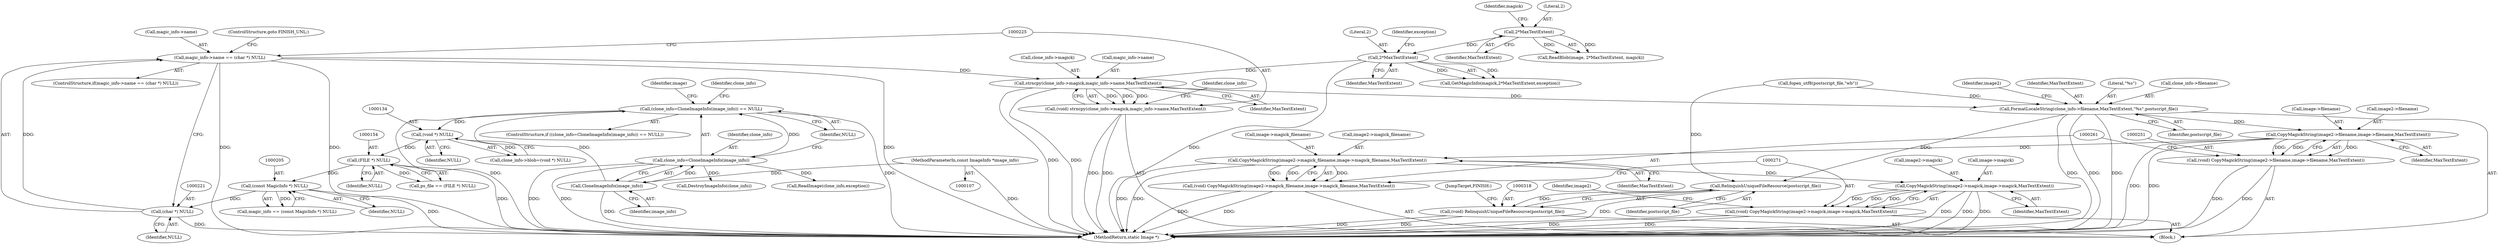 digraph "0_ImageMagick_d23beebe7b1179fb75db1e85fbca3100e49593d9@API" {
"1000226" [label="(Call,strncpy(clone_info->magick,magic_info->name,MaxTextExtent))"];
"1000216" [label="(Call,magic_info->name == (char *) NULL)"];
"1000220" [label="(Call,(char *) NULL)"];
"1000204" [label="(Call,(const MagicInfo *) NULL)"];
"1000153" [label="(Call,(FILE *) NULL)"];
"1000133" [label="(Call,(void *) NULL)"];
"1000121" [label="(Call,(clone_info=CloneImageInfo(image_info)) == NULL)"];
"1000122" [label="(Call,clone_info=CloneImageInfo(image_info))"];
"1000124" [label="(Call,CloneImageInfo(image_info))"];
"1000109" [label="(MethodParameterIn,const ImageInfo *image_info)"];
"1000197" [label="(Call,2*MaxTextExtent)"];
"1000167" [label="(Call,2*MaxTextExtent)"];
"1000224" [label="(Call,(void) strncpy(clone_info->magick,magic_info->name,MaxTextExtent))"];
"1000234" [label="(Call,FormatLocaleString(clone_info->filename,MaxTextExtent,\"%s\",postscript_file))"];
"1000252" [label="(Call,CopyMagickString(image2->filename,image->filename,MaxTextExtent))"];
"1000250" [label="(Call,(void) CopyMagickString(image2->filename,image->filename,MaxTextExtent))"];
"1000262" [label="(Call,CopyMagickString(image2->magick_filename,image->magick_filename,MaxTextExtent))"];
"1000260" [label="(Call,(void) CopyMagickString(image2->magick_filename,image->magick_filename,MaxTextExtent))"];
"1000272" [label="(Call,CopyMagickString(image2->magick,image->magick,MaxTextExtent))"];
"1000270" [label="(Call,(void) CopyMagickString(image2->magick,image->magick,MaxTextExtent))"];
"1000319" [label="(Call,RelinquishUniqueFileResource(postscript_file))"];
"1000317" [label="(Call,(void) RelinquishUniqueFileResource(postscript_file))"];
"1000234" [label="(Call,FormatLocaleString(clone_info->filename,MaxTextExtent,\"%s\",postscript_file))"];
"1000123" [label="(Identifier,clone_info)"];
"1000321" [label="(JumpTarget,FINISH:)"];
"1000222" [label="(Identifier,NULL)"];
"1000273" [label="(Call,image2->magick)"];
"1000282" [label="(Identifier,image2)"];
"1000170" [label="(Identifier,magick)"];
"1000240" [label="(Identifier,postscript_file)"];
"1000239" [label="(Literal,\"%s\")"];
"1000269" [label="(Identifier,MaxTextExtent)"];
"1000263" [label="(Call,image2->magick_filename)"];
"1000151" [label="(Call,ps_file == (FILE *) NULL)"];
"1000326" [label="(MethodReturn,static Image *)"];
"1000155" [label="(Identifier,NULL)"];
"1000121" [label="(Call,(clone_info=CloneImageInfo(image_info)) == NULL)"];
"1000252" [label="(Call,CopyMagickString(image2->filename,image->filename,MaxTextExtent))"];
"1000129" [label="(Call,clone_info->blob=(void *) NULL)"];
"1000266" [label="(Call,image->magick_filename)"];
"1000126" [label="(Identifier,NULL)"];
"1000262" [label="(Call,CopyMagickString(image2->magick_filename,image->magick_filename,MaxTextExtent))"];
"1000200" [label="(Identifier,exception)"];
"1000124" [label="(Call,CloneImageInfo(image_info))"];
"1000199" [label="(Identifier,MaxTextExtent)"];
"1000320" [label="(Identifier,postscript_file)"];
"1000125" [label="(Identifier,image_info)"];
"1000109" [label="(MethodParameterIn,const ImageInfo *image_info)"];
"1000235" [label="(Call,clone_info->filename)"];
"1000272" [label="(Call,CopyMagickString(image2->magick,image->magick,MaxTextExtent))"];
"1000113" [label="(Block,)"];
"1000169" [label="(Identifier,MaxTextExtent)"];
"1000226" [label="(Call,strncpy(clone_info->magick,magic_info->name,MaxTextExtent))"];
"1000223" [label="(ControlStructure,goto FINISH_UNL;)"];
"1000322" [label="(Call,DestroyImageInfo(clone_info))"];
"1000206" [label="(Identifier,NULL)"];
"1000133" [label="(Call,(void *) NULL)"];
"1000270" [label="(Call,(void) CopyMagickString(image2->magick,image->magick,MaxTextExtent))"];
"1000202" [label="(Call,magic_info == (const MagicInfo *) NULL)"];
"1000168" [label="(Literal,2)"];
"1000128" [label="(Identifier,image)"];
"1000217" [label="(Call,magic_info->name)"];
"1000135" [label="(Identifier,NULL)"];
"1000227" [label="(Call,clone_info->magick)"];
"1000204" [label="(Call,(const MagicInfo *) NULL)"];
"1000276" [label="(Call,image->magick)"];
"1000236" [label="(Identifier,clone_info)"];
"1000165" [label="(Call,ReadBlob(image, 2*MaxTextExtent, magick))"];
"1000215" [label="(ControlStructure,if(magic_info->name == (char *) NULL))"];
"1000195" [label="(Call,GetMagicInfo(magick,2*MaxTextExtent,exception))"];
"1000120" [label="(ControlStructure,if ((clone_info=CloneImageInfo(image_info)) == NULL))"];
"1000256" [label="(Call,image->filename)"];
"1000259" [label="(Identifier,MaxTextExtent)"];
"1000230" [label="(Call,magic_info->name)"];
"1000250" [label="(Call,(void) CopyMagickString(image2->filename,image->filename,MaxTextExtent))"];
"1000122" [label="(Call,clone_info=CloneImageInfo(image_info))"];
"1000253" [label="(Call,image2->filename)"];
"1000243" [label="(Call,ReadImage(clone_info,exception))"];
"1000224" [label="(Call,(void) strncpy(clone_info->magick,magic_info->name,MaxTextExtent))"];
"1000198" [label="(Literal,2)"];
"1000167" [label="(Call,2*MaxTextExtent)"];
"1000319" [label="(Call,RelinquishUniqueFileResource(postscript_file))"];
"1000279" [label="(Identifier,MaxTextExtent)"];
"1000147" [label="(Call,fopen_utf8(postscript_file,\"wb\"))"];
"1000317" [label="(Call,(void) RelinquishUniqueFileResource(postscript_file))"];
"1000220" [label="(Call,(char *) NULL)"];
"1000216" [label="(Call,magic_info->name == (char *) NULL)"];
"1000153" [label="(Call,(FILE *) NULL)"];
"1000242" [label="(Identifier,image2)"];
"1000197" [label="(Call,2*MaxTextExtent)"];
"1000260" [label="(Call,(void) CopyMagickString(image2->magick_filename,image->magick_filename,MaxTextExtent))"];
"1000233" [label="(Identifier,MaxTextExtent)"];
"1000131" [label="(Identifier,clone_info)"];
"1000238" [label="(Identifier,MaxTextExtent)"];
"1000226" -> "1000224"  [label="AST: "];
"1000226" -> "1000233"  [label="CFG: "];
"1000227" -> "1000226"  [label="AST: "];
"1000230" -> "1000226"  [label="AST: "];
"1000233" -> "1000226"  [label="AST: "];
"1000224" -> "1000226"  [label="CFG: "];
"1000226" -> "1000326"  [label="DDG: "];
"1000226" -> "1000326"  [label="DDG: "];
"1000226" -> "1000224"  [label="DDG: "];
"1000226" -> "1000224"  [label="DDG: "];
"1000226" -> "1000224"  [label="DDG: "];
"1000216" -> "1000226"  [label="DDG: "];
"1000197" -> "1000226"  [label="DDG: "];
"1000226" -> "1000234"  [label="DDG: "];
"1000216" -> "1000215"  [label="AST: "];
"1000216" -> "1000220"  [label="CFG: "];
"1000217" -> "1000216"  [label="AST: "];
"1000220" -> "1000216"  [label="AST: "];
"1000223" -> "1000216"  [label="CFG: "];
"1000225" -> "1000216"  [label="CFG: "];
"1000216" -> "1000326"  [label="DDG: "];
"1000216" -> "1000326"  [label="DDG: "];
"1000216" -> "1000326"  [label="DDG: "];
"1000220" -> "1000216"  [label="DDG: "];
"1000220" -> "1000222"  [label="CFG: "];
"1000221" -> "1000220"  [label="AST: "];
"1000222" -> "1000220"  [label="AST: "];
"1000220" -> "1000326"  [label="DDG: "];
"1000204" -> "1000220"  [label="DDG: "];
"1000204" -> "1000202"  [label="AST: "];
"1000204" -> "1000206"  [label="CFG: "];
"1000205" -> "1000204"  [label="AST: "];
"1000206" -> "1000204"  [label="AST: "];
"1000202" -> "1000204"  [label="CFG: "];
"1000204" -> "1000326"  [label="DDG: "];
"1000204" -> "1000202"  [label="DDG: "];
"1000153" -> "1000204"  [label="DDG: "];
"1000153" -> "1000151"  [label="AST: "];
"1000153" -> "1000155"  [label="CFG: "];
"1000154" -> "1000153"  [label="AST: "];
"1000155" -> "1000153"  [label="AST: "];
"1000151" -> "1000153"  [label="CFG: "];
"1000153" -> "1000326"  [label="DDG: "];
"1000153" -> "1000151"  [label="DDG: "];
"1000133" -> "1000153"  [label="DDG: "];
"1000133" -> "1000129"  [label="AST: "];
"1000133" -> "1000135"  [label="CFG: "];
"1000134" -> "1000133"  [label="AST: "];
"1000135" -> "1000133"  [label="AST: "];
"1000129" -> "1000133"  [label="CFG: "];
"1000133" -> "1000129"  [label="DDG: "];
"1000121" -> "1000133"  [label="DDG: "];
"1000121" -> "1000120"  [label="AST: "];
"1000121" -> "1000126"  [label="CFG: "];
"1000122" -> "1000121"  [label="AST: "];
"1000126" -> "1000121"  [label="AST: "];
"1000128" -> "1000121"  [label="CFG: "];
"1000131" -> "1000121"  [label="CFG: "];
"1000121" -> "1000326"  [label="DDG: "];
"1000121" -> "1000326"  [label="DDG: "];
"1000122" -> "1000121"  [label="DDG: "];
"1000124" -> "1000121"  [label="DDG: "];
"1000122" -> "1000124"  [label="CFG: "];
"1000123" -> "1000122"  [label="AST: "];
"1000124" -> "1000122"  [label="AST: "];
"1000126" -> "1000122"  [label="CFG: "];
"1000122" -> "1000326"  [label="DDG: "];
"1000122" -> "1000326"  [label="DDG: "];
"1000124" -> "1000122"  [label="DDG: "];
"1000122" -> "1000243"  [label="DDG: "];
"1000122" -> "1000322"  [label="DDG: "];
"1000124" -> "1000125"  [label="CFG: "];
"1000125" -> "1000124"  [label="AST: "];
"1000124" -> "1000326"  [label="DDG: "];
"1000109" -> "1000124"  [label="DDG: "];
"1000109" -> "1000107"  [label="AST: "];
"1000109" -> "1000326"  [label="DDG: "];
"1000197" -> "1000195"  [label="AST: "];
"1000197" -> "1000199"  [label="CFG: "];
"1000198" -> "1000197"  [label="AST: "];
"1000199" -> "1000197"  [label="AST: "];
"1000200" -> "1000197"  [label="CFG: "];
"1000197" -> "1000326"  [label="DDG: "];
"1000197" -> "1000195"  [label="DDG: "];
"1000197" -> "1000195"  [label="DDG: "];
"1000167" -> "1000197"  [label="DDG: "];
"1000167" -> "1000165"  [label="AST: "];
"1000167" -> "1000169"  [label="CFG: "];
"1000168" -> "1000167"  [label="AST: "];
"1000169" -> "1000167"  [label="AST: "];
"1000170" -> "1000167"  [label="CFG: "];
"1000167" -> "1000165"  [label="DDG: "];
"1000167" -> "1000165"  [label="DDG: "];
"1000224" -> "1000113"  [label="AST: "];
"1000225" -> "1000224"  [label="AST: "];
"1000236" -> "1000224"  [label="CFG: "];
"1000224" -> "1000326"  [label="DDG: "];
"1000224" -> "1000326"  [label="DDG: "];
"1000234" -> "1000113"  [label="AST: "];
"1000234" -> "1000240"  [label="CFG: "];
"1000235" -> "1000234"  [label="AST: "];
"1000238" -> "1000234"  [label="AST: "];
"1000239" -> "1000234"  [label="AST: "];
"1000240" -> "1000234"  [label="AST: "];
"1000242" -> "1000234"  [label="CFG: "];
"1000234" -> "1000326"  [label="DDG: "];
"1000234" -> "1000326"  [label="DDG: "];
"1000234" -> "1000326"  [label="DDG: "];
"1000147" -> "1000234"  [label="DDG: "];
"1000234" -> "1000252"  [label="DDG: "];
"1000234" -> "1000319"  [label="DDG: "];
"1000252" -> "1000250"  [label="AST: "];
"1000252" -> "1000259"  [label="CFG: "];
"1000253" -> "1000252"  [label="AST: "];
"1000256" -> "1000252"  [label="AST: "];
"1000259" -> "1000252"  [label="AST: "];
"1000250" -> "1000252"  [label="CFG: "];
"1000252" -> "1000326"  [label="DDG: "];
"1000252" -> "1000326"  [label="DDG: "];
"1000252" -> "1000250"  [label="DDG: "];
"1000252" -> "1000250"  [label="DDG: "];
"1000252" -> "1000250"  [label="DDG: "];
"1000252" -> "1000262"  [label="DDG: "];
"1000250" -> "1000113"  [label="AST: "];
"1000251" -> "1000250"  [label="AST: "];
"1000261" -> "1000250"  [label="CFG: "];
"1000250" -> "1000326"  [label="DDG: "];
"1000250" -> "1000326"  [label="DDG: "];
"1000262" -> "1000260"  [label="AST: "];
"1000262" -> "1000269"  [label="CFG: "];
"1000263" -> "1000262"  [label="AST: "];
"1000266" -> "1000262"  [label="AST: "];
"1000269" -> "1000262"  [label="AST: "];
"1000260" -> "1000262"  [label="CFG: "];
"1000262" -> "1000326"  [label="DDG: "];
"1000262" -> "1000326"  [label="DDG: "];
"1000262" -> "1000260"  [label="DDG: "];
"1000262" -> "1000260"  [label="DDG: "];
"1000262" -> "1000260"  [label="DDG: "];
"1000262" -> "1000272"  [label="DDG: "];
"1000260" -> "1000113"  [label="AST: "];
"1000261" -> "1000260"  [label="AST: "];
"1000271" -> "1000260"  [label="CFG: "];
"1000260" -> "1000326"  [label="DDG: "];
"1000260" -> "1000326"  [label="DDG: "];
"1000272" -> "1000270"  [label="AST: "];
"1000272" -> "1000279"  [label="CFG: "];
"1000273" -> "1000272"  [label="AST: "];
"1000276" -> "1000272"  [label="AST: "];
"1000279" -> "1000272"  [label="AST: "];
"1000270" -> "1000272"  [label="CFG: "];
"1000272" -> "1000326"  [label="DDG: "];
"1000272" -> "1000326"  [label="DDG: "];
"1000272" -> "1000326"  [label="DDG: "];
"1000272" -> "1000270"  [label="DDG: "];
"1000272" -> "1000270"  [label="DDG: "];
"1000272" -> "1000270"  [label="DDG: "];
"1000270" -> "1000113"  [label="AST: "];
"1000271" -> "1000270"  [label="AST: "];
"1000282" -> "1000270"  [label="CFG: "];
"1000270" -> "1000326"  [label="DDG: "];
"1000270" -> "1000326"  [label="DDG: "];
"1000319" -> "1000317"  [label="AST: "];
"1000319" -> "1000320"  [label="CFG: "];
"1000320" -> "1000319"  [label="AST: "];
"1000317" -> "1000319"  [label="CFG: "];
"1000319" -> "1000326"  [label="DDG: "];
"1000319" -> "1000317"  [label="DDG: "];
"1000147" -> "1000319"  [label="DDG: "];
"1000317" -> "1000113"  [label="AST: "];
"1000318" -> "1000317"  [label="AST: "];
"1000321" -> "1000317"  [label="CFG: "];
"1000317" -> "1000326"  [label="DDG: "];
"1000317" -> "1000326"  [label="DDG: "];
}
